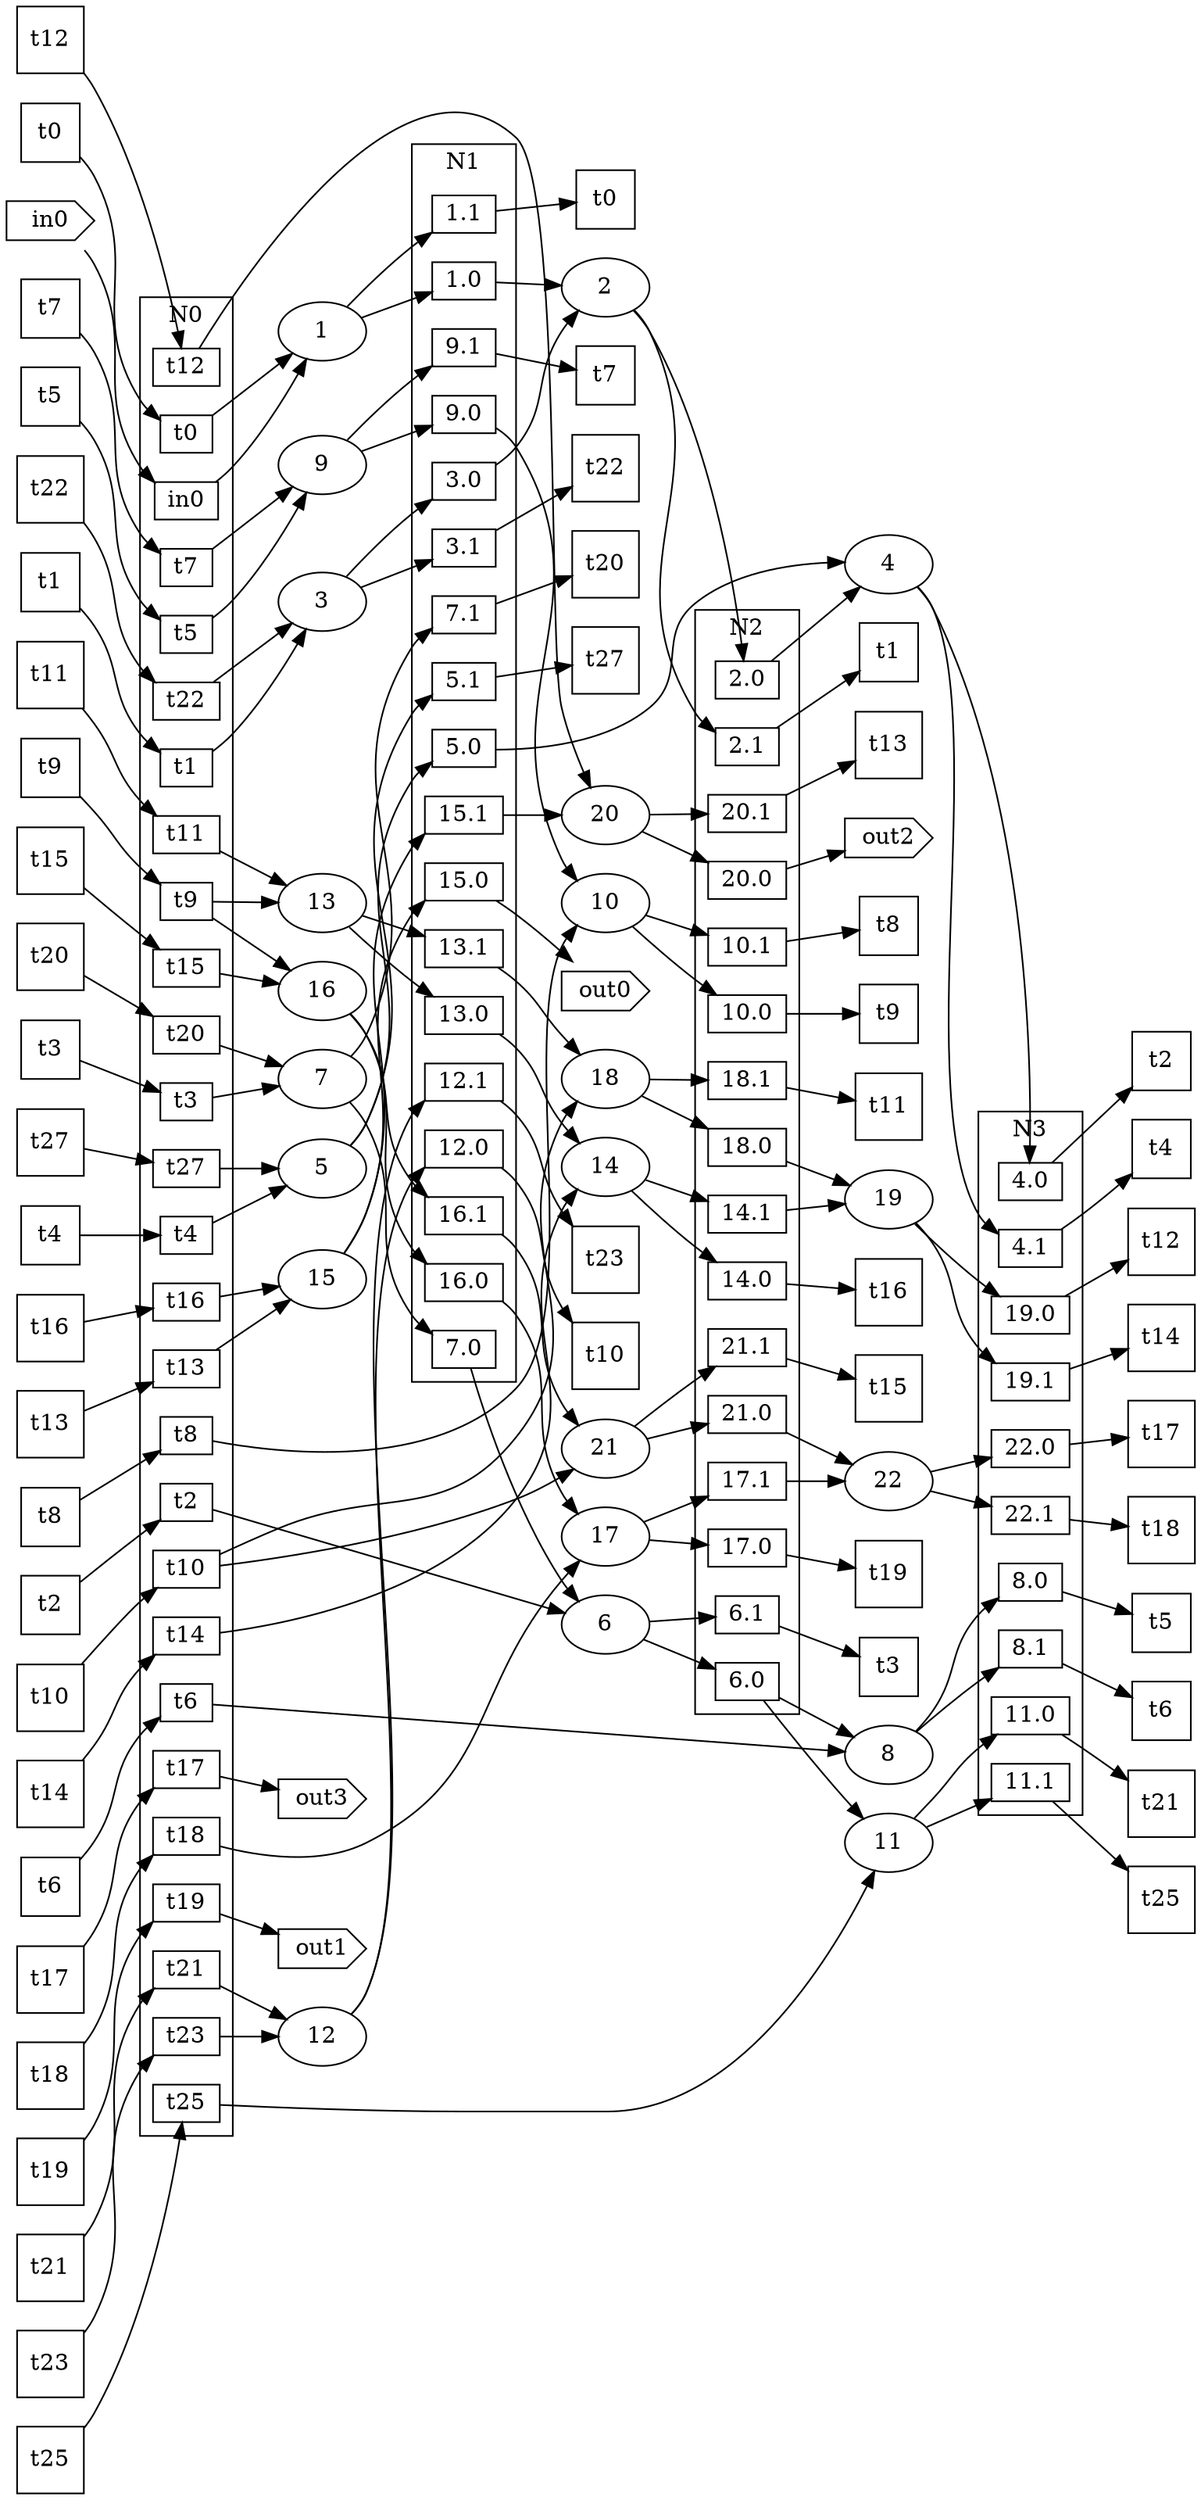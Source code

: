 digraph {
	rankdir=LR
	subgraph cluster_0 {
		label=N0
		"in0.0" [label=in0 height=0.1 shape=rectangle width=0.1]
		"t0.0" [label=t0 height=0.1 shape=rectangle width=0.1]
		"t1.0" [label=t1 height=0.1 shape=rectangle width=0.1]
		"t2.0" [label=t2 height=0.1 shape=rectangle width=0.1]
		"t4.0" [label=t4 height=0.1 shape=rectangle width=0.1]
		"t3.0" [label=t3 height=0.1 shape=rectangle width=0.1]
		"t6.0" [label=t6 height=0.1 shape=rectangle width=0.1]
		"t5.0" [label=t5 height=0.1 shape=rectangle width=0.1]
		"t7.0" [label=t7 height=0.1 shape=rectangle width=0.1]
		"t8.0" [label=t8 height=0.1 shape=rectangle width=0.1]
		"t9.0" [label=t9 height=0.1 shape=rectangle width=0.1]
		"t11.0" [label=t11 height=0.1 shape=rectangle width=0.1]
		"t10.0" [label=t10 height=0.1 shape=rectangle width=0.1]
		"t12.0" [label=t12 height=0.1 shape=rectangle width=0.1]
		"t14.0" [label=t14 height=0.1 shape=rectangle width=0.1]
		"t13.0" [label=t13 height=0.1 shape=rectangle width=0.1]
		"t16.0" [label=t16 height=0.1 shape=rectangle width=0.1]
		"t15.0" [label=t15 height=0.1 shape=rectangle width=0.1]
		"t17.0" [label=t17 height=0.1 shape=rectangle width=0.1]
		"t18.0" [label=t18 height=0.1 shape=rectangle width=0.1]
		"t19.0" [label=t19 height=0.1 shape=rectangle width=0.1]
		"t21.0" [label=t21 height=0.1 shape=rectangle width=0.1]
		"t23.0" [label=t23 height=0.1 shape=rectangle width=0.1]
		"t25.0" [label=t25 height=0.1 shape=rectangle width=0.1]
		"t20.0" [label=t20 height=0.1 shape=rectangle width=0.1]
		"t27.0" [label=t27 height=0.1 shape=rectangle width=0.1]
		"t22.0" [label=t22 height=0.1 shape=rectangle width=0.1]
	}
	subgraph cluster_1 {
		label=N1
		1.0 [height=0.1 shape=rectangle width=0.1]
		1.1 [height=0.1 shape=rectangle width=0.1]
		9.0 [height=0.1 shape=rectangle width=0.1]
		9.1 [height=0.1 shape=rectangle width=0.1]
		13.0 [height=0.1 shape=rectangle width=0.1]
		13.1 [height=0.1 shape=rectangle width=0.1]
		15.0 [height=0.1 shape=rectangle width=0.1]
		15.1 [height=0.1 shape=rectangle width=0.1]
		16.0 [height=0.1 shape=rectangle width=0.1]
		16.1 [height=0.1 shape=rectangle width=0.1]
		12.0 [height=0.1 shape=rectangle width=0.1]
		12.1 [height=0.1 shape=rectangle width=0.1]
		7.0 [height=0.1 shape=rectangle width=0.1]
		7.1 [height=0.1 shape=rectangle width=0.1]
		5.0 [height=0.1 shape=rectangle width=0.1]
		5.1 [height=0.1 shape=rectangle width=0.1]
		3.0 [height=0.1 shape=rectangle width=0.1]
		3.1 [height=0.1 shape=rectangle width=0.1]
	}
	subgraph cluster_2 {
		label=N2
		10.0 [height=0.1 shape=rectangle width=0.1]
		10.1 [height=0.1 shape=rectangle width=0.1]
		14.0 [height=0.1 shape=rectangle width=0.1]
		14.1 [height=0.1 shape=rectangle width=0.1]
		18.0 [height=0.1 shape=rectangle width=0.1]
		18.1 [height=0.1 shape=rectangle width=0.1]
		20.0 [height=0.1 shape=rectangle width=0.1]
		20.1 [height=0.1 shape=rectangle width=0.1]
		17.0 [height=0.1 shape=rectangle width=0.1]
		17.1 [height=0.1 shape=rectangle width=0.1]
		21.0 [height=0.1 shape=rectangle width=0.1]
		21.1 [height=0.1 shape=rectangle width=0.1]
		6.0 [height=0.1 shape=rectangle width=0.1]
		6.1 [height=0.1 shape=rectangle width=0.1]
		2.0 [height=0.1 shape=rectangle width=0.1]
		2.1 [height=0.1 shape=rectangle width=0.1]
	}
	subgraph cluster_3 {
		label=N3
		19.0 [height=0.1 shape=rectangle width=0.1]
		19.1 [height=0.1 shape=rectangle width=0.1]
		22.0 [height=0.1 shape=rectangle width=0.1]
		22.1 [height=0.1 shape=rectangle width=0.1]
		11.0 [height=0.1 shape=rectangle width=0.1]
		11.1 [height=0.1 shape=rectangle width=0.1]
		8.0 [height=0.1 shape=rectangle width=0.1]
		8.1 [height=0.1 shape=rectangle width=0.1]
		4.0 [height=0.1 shape=rectangle width=0.1]
		4.1 [height=0.1 shape=rectangle width=0.1]
	}
	"in0.0" -> 1
	1 [label=1 shape=ellipse]
	in0 -> "in0.0"
	in0 [label=in0 shape=cds]
	"t0.0" -> 1
	1 [label=1 shape=ellipse]
	t0Out -> "t0.0"
	t0Out [label=t0 shape=square]
	"t1.0" -> 3
	3 [label=3 shape=ellipse]
	t1Out -> "t1.0"
	t1Out [label=t1 shape=square]
	"t2.0" -> 6
	6 [label=6 shape=ellipse]
	t2Out -> "t2.0"
	t2Out [label=t2 shape=square]
	"t4.0" -> 5
	5 [label=5 shape=ellipse]
	t4Out -> "t4.0"
	t4Out [label=t4 shape=square]
	"t3.0" -> 7
	7 [label=7 shape=ellipse]
	t3Out -> "t3.0"
	t3Out [label=t3 shape=square]
	"t6.0" -> 8
	8 [label=8 shape=ellipse]
	t6Out -> "t6.0"
	t6Out [label=t6 shape=square]
	"t5.0" -> 9
	9 [label=9 shape=ellipse]
	t5Out -> "t5.0"
	t5Out [label=t5 shape=square]
	"t7.0" -> 9
	9 [label=9 shape=ellipse]
	t7Out -> "t7.0"
	t7Out [label=t7 shape=square]
	"t8.0" -> 10
	10 [label=10 shape=ellipse]
	t8Out -> "t8.0"
	t8Out [label=t8 shape=square]
	"t9.0" -> 16
	16 [label=16 shape=ellipse]
	"t9.0" -> 13
	13 [label=13 shape=ellipse]
	t9Out -> "t9.0"
	t9Out [label=t9 shape=square]
	"t11.0" -> 13
	13 [label=13 shape=ellipse]
	t11Out -> "t11.0"
	t11Out [label=t11 shape=square]
	"t10.0" -> 18
	18 [label=18 shape=ellipse]
	"t10.0" -> 21
	21 [label=21 shape=ellipse]
	t10Out -> "t10.0"
	t10Out [label=t10 shape=square]
	"t12.0" -> 20
	20 [label=20 shape=ellipse]
	t12Out -> "t12.0"
	t12Out [label=t12 shape=square]
	"t14.0" -> 14
	14 [label=14 shape=ellipse]
	t14Out -> "t14.0"
	t14Out [label=t14 shape=square]
	"t13.0" -> 15
	15 [label=15 shape=ellipse]
	t13Out -> "t13.0"
	t13Out [label=t13 shape=square]
	"t16.0" -> 15
	15 [label=15 shape=ellipse]
	t16Out -> "t16.0"
	t16Out [label=t16 shape=square]
	"t15.0" -> 16
	16 [label=16 shape=ellipse]
	t15Out -> "t15.0"
	t15Out [label=t15 shape=square]
	"t17.0" -> out3
	out3 [label=out3 shape=cds]
	t17Out -> "t17.0"
	t17Out [label=t17 shape=square]
	"t18.0" -> 17
	17 [label=17 shape=ellipse]
	t18Out -> "t18.0"
	t18Out [label=t18 shape=square]
	"t19.0" -> out1
	out1 [label=out1 shape=cds]
	t19Out -> "t19.0"
	t19Out [label=t19 shape=square]
	"t21.0" -> 12
	12 [label=12 shape=ellipse]
	t21Out -> "t21.0"
	t21Out [label=t21 shape=square]
	"t23.0" -> 12
	12 [label=12 shape=ellipse]
	t23Out -> "t23.0"
	t23Out [label=t23 shape=square]
	"t25.0" -> 11
	11 [label=11 shape=ellipse]
	t25Out -> "t25.0"
	t25Out [label=t25 shape=square]
	"t20.0" -> 7
	7 [label=7 shape=ellipse]
	t20Out -> "t20.0"
	t20Out [label=t20 shape=square]
	"t27.0" -> 5
	5 [label=5 shape=ellipse]
	t27Out -> "t27.0"
	t27Out [label=t27 shape=square]
	"t22.0" -> 3
	3 [label=3 shape=ellipse]
	t22Out -> "t22.0"
	t22Out [label=t22 shape=square]
	1.0 -> 2
	2 [label=2 shape=ellipse]
	1 -> 1.0
	1 [label=1 shape=ellipse]
	1.1 -> t0In
	t0In [label=t0 shape=square]
	1 -> 1.1
	1 [label=1 shape=ellipse]
	9.0 -> 10
	10 [label=10 shape=ellipse]
	9 -> 9.0
	9 [label=9 shape=ellipse]
	9.1 -> t7In
	t7In [label=t7 shape=square]
	9 -> 9.1
	9 [label=9 shape=ellipse]
	13.0 -> 14
	14 [label=14 shape=ellipse]
	13 -> 13.0
	13 [label=13 shape=ellipse]
	13.1 -> 18
	18 [label=18 shape=ellipse]
	13 -> 13.1
	13 [label=13 shape=ellipse]
	15.0 -> out0
	out0 [label=out0 shape=cds]
	15 -> 15.0
	15 [label=15 shape=ellipse]
	15.1 -> 20
	20 [label=20 shape=ellipse]
	15 -> 15.1
	15 [label=15 shape=ellipse]
	16.0 -> 17
	17 [label=17 shape=ellipse]
	16 -> 16.0
	16 [label=16 shape=ellipse]
	16.1 -> 21
	21 [label=21 shape=ellipse]
	16 -> 16.1
	16 [label=16 shape=ellipse]
	12.0 -> t10In
	t10In [label=t10 shape=square]
	12 -> 12.0
	12 [label=12 shape=ellipse]
	12.1 -> t23In
	t23In [label=t23 shape=square]
	12 -> 12.1
	12 [label=12 shape=ellipse]
	7.0 -> 6
	6 [label=6 shape=ellipse]
	7 -> 7.0
	7 [label=7 shape=ellipse]
	7.1 -> t20In
	t20In [label=t20 shape=square]
	7 -> 7.1
	7 [label=7 shape=ellipse]
	5.0 -> 4
	4 [label=4 shape=ellipse]
	5 -> 5.0
	5 [label=5 shape=ellipse]
	5.1 -> t27In
	t27In [label=t27 shape=square]
	5 -> 5.1
	5 [label=5 shape=ellipse]
	3.0 -> 2
	2 [label=2 shape=ellipse]
	3 -> 3.0
	3 [label=3 shape=ellipse]
	3.1 -> t22In
	t22In [label=t22 shape=square]
	3 -> 3.1
	3 [label=3 shape=ellipse]
	10.0 -> t9In
	t9In [label=t9 shape=square]
	10 -> 10.0
	10 [label=10 shape=ellipse]
	10.1 -> t8In
	t8In [label=t8 shape=square]
	10 -> 10.1
	10 [label=10 shape=ellipse]
	14.0 -> t16In
	t16In [label=t16 shape=square]
	14 -> 14.0
	14 [label=14 shape=ellipse]
	14.1 -> 19
	19 [label=19 shape=ellipse]
	14 -> 14.1
	14 [label=14 shape=ellipse]
	18.0 -> 19
	19 [label=19 shape=ellipse]
	18 -> 18.0
	18 [label=18 shape=ellipse]
	18.1 -> t11In
	t11In [label=t11 shape=square]
	18 -> 18.1
	18 [label=18 shape=ellipse]
	20.0 -> out2
	out2 [label=out2 shape=cds]
	20 -> 20.0
	20 [label=20 shape=ellipse]
	20.1 -> t13In
	t13In [label=t13 shape=square]
	20 -> 20.1
	20 [label=20 shape=ellipse]
	17.0 -> t19In
	t19In [label=t19 shape=square]
	17 -> 17.0
	17 [label=17 shape=ellipse]
	17.1 -> 22
	22 [label=22 shape=ellipse]
	17 -> 17.1
	17 [label=17 shape=ellipse]
	21.0 -> 22
	22 [label=22 shape=ellipse]
	21 -> 21.0
	21 [label=21 shape=ellipse]
	21.1 -> t15In
	t15In [label=t15 shape=square]
	21 -> 21.1
	21 [label=21 shape=ellipse]
	6.0 -> 11
	11 [label=11 shape=ellipse]
	6.0 -> 8
	8 [label=8 shape=ellipse]
	6 -> 6.0
	6 [label=6 shape=ellipse]
	6.1 -> t3In
	t3In [label=t3 shape=square]
	6 -> 6.1
	6 [label=6 shape=ellipse]
	2.0 -> 4
	4 [label=4 shape=ellipse]
	2 -> 2.0
	2 [label=2 shape=ellipse]
	2.1 -> t1In
	t1In [label=t1 shape=square]
	2 -> 2.1
	2 [label=2 shape=ellipse]
	19.0 -> t12In
	t12In [label=t12 shape=square]
	19 -> 19.0
	19 [label=19 shape=ellipse]
	19.1 -> t14In
	t14In [label=t14 shape=square]
	19 -> 19.1
	19 [label=19 shape=ellipse]
	22.0 -> t17In
	t17In [label=t17 shape=square]
	22 -> 22.0
	22 [label=22 shape=ellipse]
	22.1 -> t18In
	t18In [label=t18 shape=square]
	22 -> 22.1
	22 [label=22 shape=ellipse]
	11.0 -> t21In
	t21In [label=t21 shape=square]
	11 -> 11.0
	11 [label=11 shape=ellipse]
	11.1 -> t25In
	t25In [label=t25 shape=square]
	11 -> 11.1
	11 [label=11 shape=ellipse]
	8.0 -> t5In
	t5In [label=t5 shape=square]
	8 -> 8.0
	8 [label=8 shape=ellipse]
	8.1 -> t6In
	t6In [label=t6 shape=square]
	8 -> 8.1
	8 [label=8 shape=ellipse]
	4.0 -> t2In
	t2In [label=t2 shape=square]
	4 -> 4.0
	4 [label=4 shape=ellipse]
	4.1 -> t4In
	t4In [label=t4 shape=square]
	4 -> 4.1
	4 [label=4 shape=ellipse]
}
